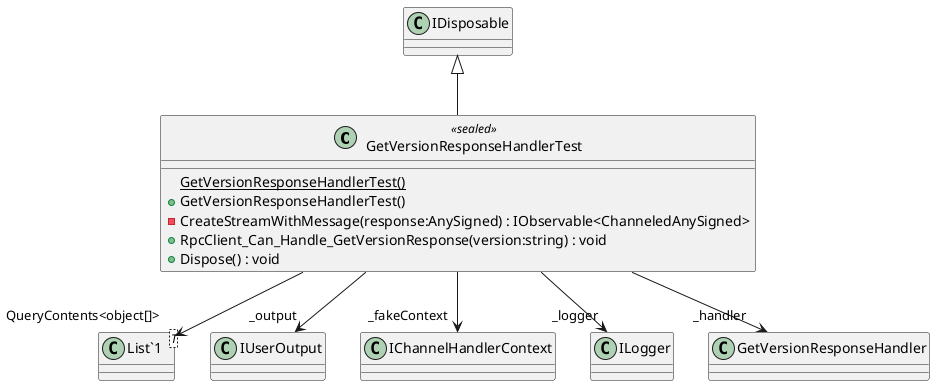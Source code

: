 @startuml
class GetVersionResponseHandlerTest <<sealed>> {
    {static} GetVersionResponseHandlerTest()
    + GetVersionResponseHandlerTest()
    - CreateStreamWithMessage(response:AnySigned) : IObservable<ChanneledAnySigned>
    + RpcClient_Can_Handle_GetVersionResponse(version:string) : void
    + Dispose() : void
}
class "List`1"<T> {
}
IDisposable <|-- GetVersionResponseHandlerTest
GetVersionResponseHandlerTest --> "_output" IUserOutput
GetVersionResponseHandlerTest --> "QueryContents<object[]>" "List`1"
GetVersionResponseHandlerTest --> "_fakeContext" IChannelHandlerContext
GetVersionResponseHandlerTest --> "_logger" ILogger
GetVersionResponseHandlerTest --> "_handler" GetVersionResponseHandler
@enduml
